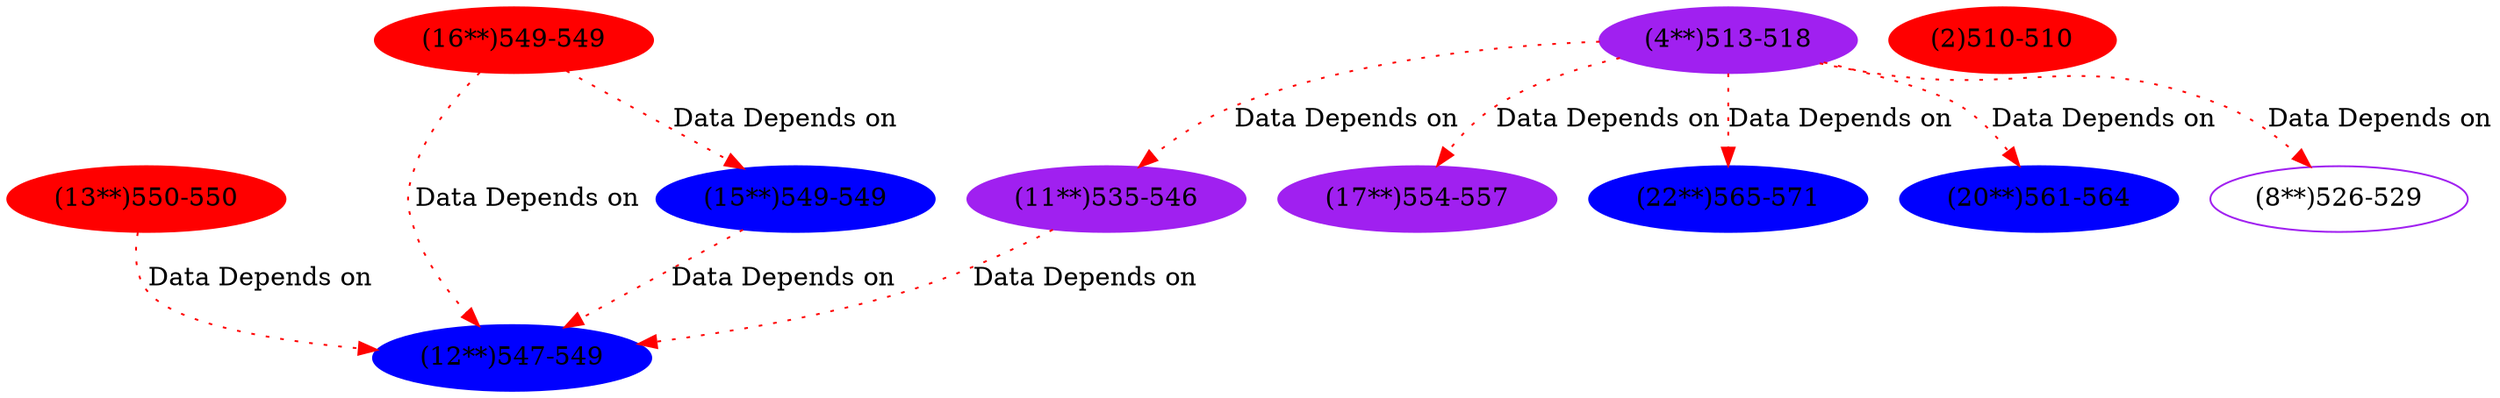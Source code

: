 digraph "" { 
13[ label="(13**)550-550",color=red,style=filled];
12[ label="(12**)547-549",color=blue,style=filled];
16[ label="(16**)549-549",color=red,style=filled];
12[ label="(12**)547-549",color=blue,style=filled];
15[ label="(15**)549-549",color=blue,style=filled];
11[ label="(11**)535-546",color=purple,style=filled];
12[ label="(12**)547-549",color=blue,style=filled];
11[ label="(11**)535-546",color=purple,style=filled];
11[ label="(11**)535-546",color=purple,style=filled];
17[ label="(17**)554-557",color=purple,style=filled];
17[ label="(17**)554-557",color=purple,style=filled];
17[ label="(17**)554-557",color=purple,style=filled];
17[ label="(17**)554-557",color=purple,style=filled];
22[ label="(22**)565-571",color=blue,style=filled];
22[ label="(22**)565-571",color=blue,style=filled];
22[ label="(22**)565-571",color=blue,style=filled];
20[ label="(20**)561-564",color=blue,style=filled];
20[ label="(20**)561-564",color=blue,style=filled];
20[ label="(20**)561-564",color=blue,style=filled];
20[ label="(20**)561-564",color=blue,style=filled];
22[ label="(22**)565-571",color=blue,style=filled];
22[ label="(22**)565-571",color=blue,style=filled];
22[ label="(22**)565-571",color=blue,style=filled];
22[ label="(22**)565-571",color=blue,style=filled];
4[ label="(4**)513-518",color=purple,style=filled];
4[ label="(4**)513-518",color=purple,style=filled];
4[ label="(4**)513-518",color=purple,style=filled];
4[ label="(4**)513-518",color=purple,style=filled];
4[ label="(4**)513-518",color=purple,style=filled];
4[ label="(4**)513-518",color=purple,style=filled];
11[ label="(11**)535-546",color=purple,style=filled];
11[ label="(11**)535-546",color=purple,style=filled];
11[ label="(11**)535-546",color=purple,style=filled];
11[ label="(11**)535-546",color=purple,style=filled];
11[ label="(11**)535-546",color=purple,style=filled];
11[ label="(11**)535-546",color=purple,style=filled];
11[ label="(11**)535-546",color=purple,style=filled];
11[ label="(11**)535-546",color=purple,style=filled];
11[ label="(11**)535-546",color=purple,style=filled];
2[ label="(2)510-510",color=red,style=filled];
16->15[ color="red" label="Data Depends on" style = dotted ];
16->12[ color="red" label="Data Depends on" style = dotted ];
8[ label="(8**)526-529",color=purple];
4->8[ color="red" label="Data Depends on" style = dotted ];
4->17[ color="red" label="Data Depends on" style = dotted ];
4->20[ color="red" label="Data Depends on" style = dotted ];
4->11[ color="red" label="Data Depends on" style = dotted ];
4->22[ color="red" label="Data Depends on" style = dotted ];
11->12[ color="red" label="Data Depends on" style = dotted ];
13->12[ color="red" label="Data Depends on" style = dotted ];
15->12[ color="red" label="Data Depends on" style = dotted ];
}